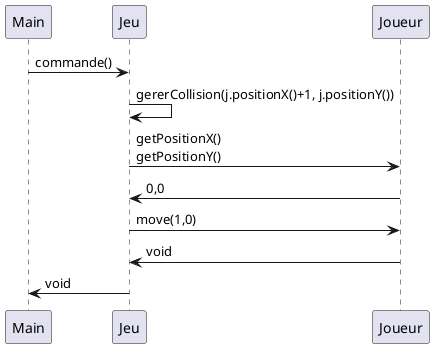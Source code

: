 @startuml

Main -> Jeu : commande()
Jeu  -> Jeu : gererCollision(j.positionX()+1, j.positionY())
Jeu -> Joueur : getPositionX() \ngetPositionY()
Jeu <- Joueur : 0,0
Jeu -> Joueur : move(1,0)
Jeu <- Joueur : void 
Main <- Jeu : void

@enduml